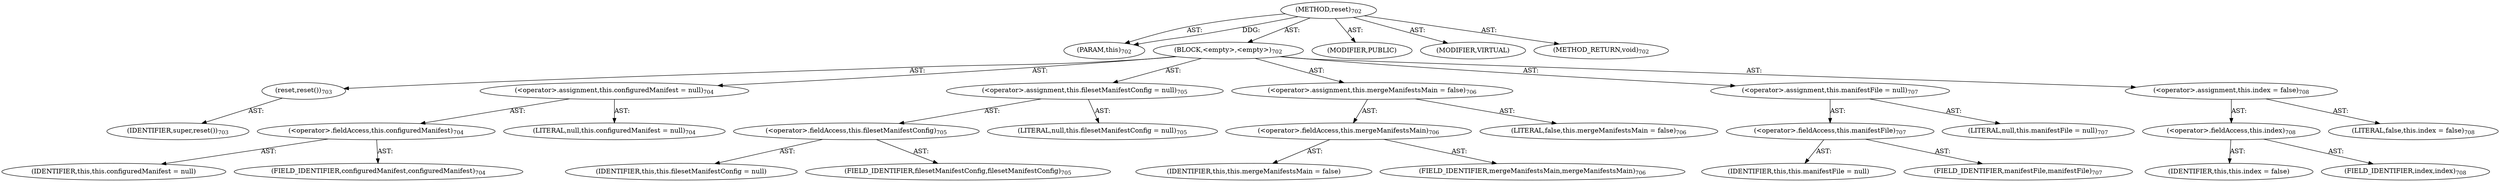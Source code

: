 digraph "reset" {  
"111669149718" [label = <(METHOD,reset)<SUB>702</SUB>> ]
"115964117042" [label = <(PARAM,this)<SUB>702</SUB>> ]
"25769803887" [label = <(BLOCK,&lt;empty&gt;,&lt;empty&gt;)<SUB>702</SUB>> ]
"30064771498" [label = <(reset,reset())<SUB>703</SUB>> ]
"68719477108" [label = <(IDENTIFIER,super,reset())<SUB>703</SUB>> ]
"30064771499" [label = <(&lt;operator&gt;.assignment,this.configuredManifest = null)<SUB>704</SUB>> ]
"30064771500" [label = <(&lt;operator&gt;.fieldAccess,this.configuredManifest)<SUB>704</SUB>> ]
"68719477109" [label = <(IDENTIFIER,this,this.configuredManifest = null)> ]
"55834574928" [label = <(FIELD_IDENTIFIER,configuredManifest,configuredManifest)<SUB>704</SUB>> ]
"90194313311" [label = <(LITERAL,null,this.configuredManifest = null)<SUB>704</SUB>> ]
"30064771501" [label = <(&lt;operator&gt;.assignment,this.filesetManifestConfig = null)<SUB>705</SUB>> ]
"30064771502" [label = <(&lt;operator&gt;.fieldAccess,this.filesetManifestConfig)<SUB>705</SUB>> ]
"68719477110" [label = <(IDENTIFIER,this,this.filesetManifestConfig = null)> ]
"55834574929" [label = <(FIELD_IDENTIFIER,filesetManifestConfig,filesetManifestConfig)<SUB>705</SUB>> ]
"90194313312" [label = <(LITERAL,null,this.filesetManifestConfig = null)<SUB>705</SUB>> ]
"30064771503" [label = <(&lt;operator&gt;.assignment,this.mergeManifestsMain = false)<SUB>706</SUB>> ]
"30064771504" [label = <(&lt;operator&gt;.fieldAccess,this.mergeManifestsMain)<SUB>706</SUB>> ]
"68719477111" [label = <(IDENTIFIER,this,this.mergeManifestsMain = false)> ]
"55834574930" [label = <(FIELD_IDENTIFIER,mergeManifestsMain,mergeManifestsMain)<SUB>706</SUB>> ]
"90194313313" [label = <(LITERAL,false,this.mergeManifestsMain = false)<SUB>706</SUB>> ]
"30064771505" [label = <(&lt;operator&gt;.assignment,this.manifestFile = null)<SUB>707</SUB>> ]
"30064771506" [label = <(&lt;operator&gt;.fieldAccess,this.manifestFile)<SUB>707</SUB>> ]
"68719477112" [label = <(IDENTIFIER,this,this.manifestFile = null)> ]
"55834574931" [label = <(FIELD_IDENTIFIER,manifestFile,manifestFile)<SUB>707</SUB>> ]
"90194313314" [label = <(LITERAL,null,this.manifestFile = null)<SUB>707</SUB>> ]
"30064771507" [label = <(&lt;operator&gt;.assignment,this.index = false)<SUB>708</SUB>> ]
"30064771508" [label = <(&lt;operator&gt;.fieldAccess,this.index)<SUB>708</SUB>> ]
"68719477113" [label = <(IDENTIFIER,this,this.index = false)> ]
"55834574932" [label = <(FIELD_IDENTIFIER,index,index)<SUB>708</SUB>> ]
"90194313315" [label = <(LITERAL,false,this.index = false)<SUB>708</SUB>> ]
"133143986236" [label = <(MODIFIER,PUBLIC)> ]
"133143986237" [label = <(MODIFIER,VIRTUAL)> ]
"128849018902" [label = <(METHOD_RETURN,void)<SUB>702</SUB>> ]
  "111669149718" -> "115964117042"  [ label = "AST: "] 
  "111669149718" -> "25769803887"  [ label = "AST: "] 
  "111669149718" -> "133143986236"  [ label = "AST: "] 
  "111669149718" -> "133143986237"  [ label = "AST: "] 
  "111669149718" -> "128849018902"  [ label = "AST: "] 
  "25769803887" -> "30064771498"  [ label = "AST: "] 
  "25769803887" -> "30064771499"  [ label = "AST: "] 
  "25769803887" -> "30064771501"  [ label = "AST: "] 
  "25769803887" -> "30064771503"  [ label = "AST: "] 
  "25769803887" -> "30064771505"  [ label = "AST: "] 
  "25769803887" -> "30064771507"  [ label = "AST: "] 
  "30064771498" -> "68719477108"  [ label = "AST: "] 
  "30064771499" -> "30064771500"  [ label = "AST: "] 
  "30064771499" -> "90194313311"  [ label = "AST: "] 
  "30064771500" -> "68719477109"  [ label = "AST: "] 
  "30064771500" -> "55834574928"  [ label = "AST: "] 
  "30064771501" -> "30064771502"  [ label = "AST: "] 
  "30064771501" -> "90194313312"  [ label = "AST: "] 
  "30064771502" -> "68719477110"  [ label = "AST: "] 
  "30064771502" -> "55834574929"  [ label = "AST: "] 
  "30064771503" -> "30064771504"  [ label = "AST: "] 
  "30064771503" -> "90194313313"  [ label = "AST: "] 
  "30064771504" -> "68719477111"  [ label = "AST: "] 
  "30064771504" -> "55834574930"  [ label = "AST: "] 
  "30064771505" -> "30064771506"  [ label = "AST: "] 
  "30064771505" -> "90194313314"  [ label = "AST: "] 
  "30064771506" -> "68719477112"  [ label = "AST: "] 
  "30064771506" -> "55834574931"  [ label = "AST: "] 
  "30064771507" -> "30064771508"  [ label = "AST: "] 
  "30064771507" -> "90194313315"  [ label = "AST: "] 
  "30064771508" -> "68719477113"  [ label = "AST: "] 
  "30064771508" -> "55834574932"  [ label = "AST: "] 
  "111669149718" -> "115964117042"  [ label = "DDG: "] 
}

